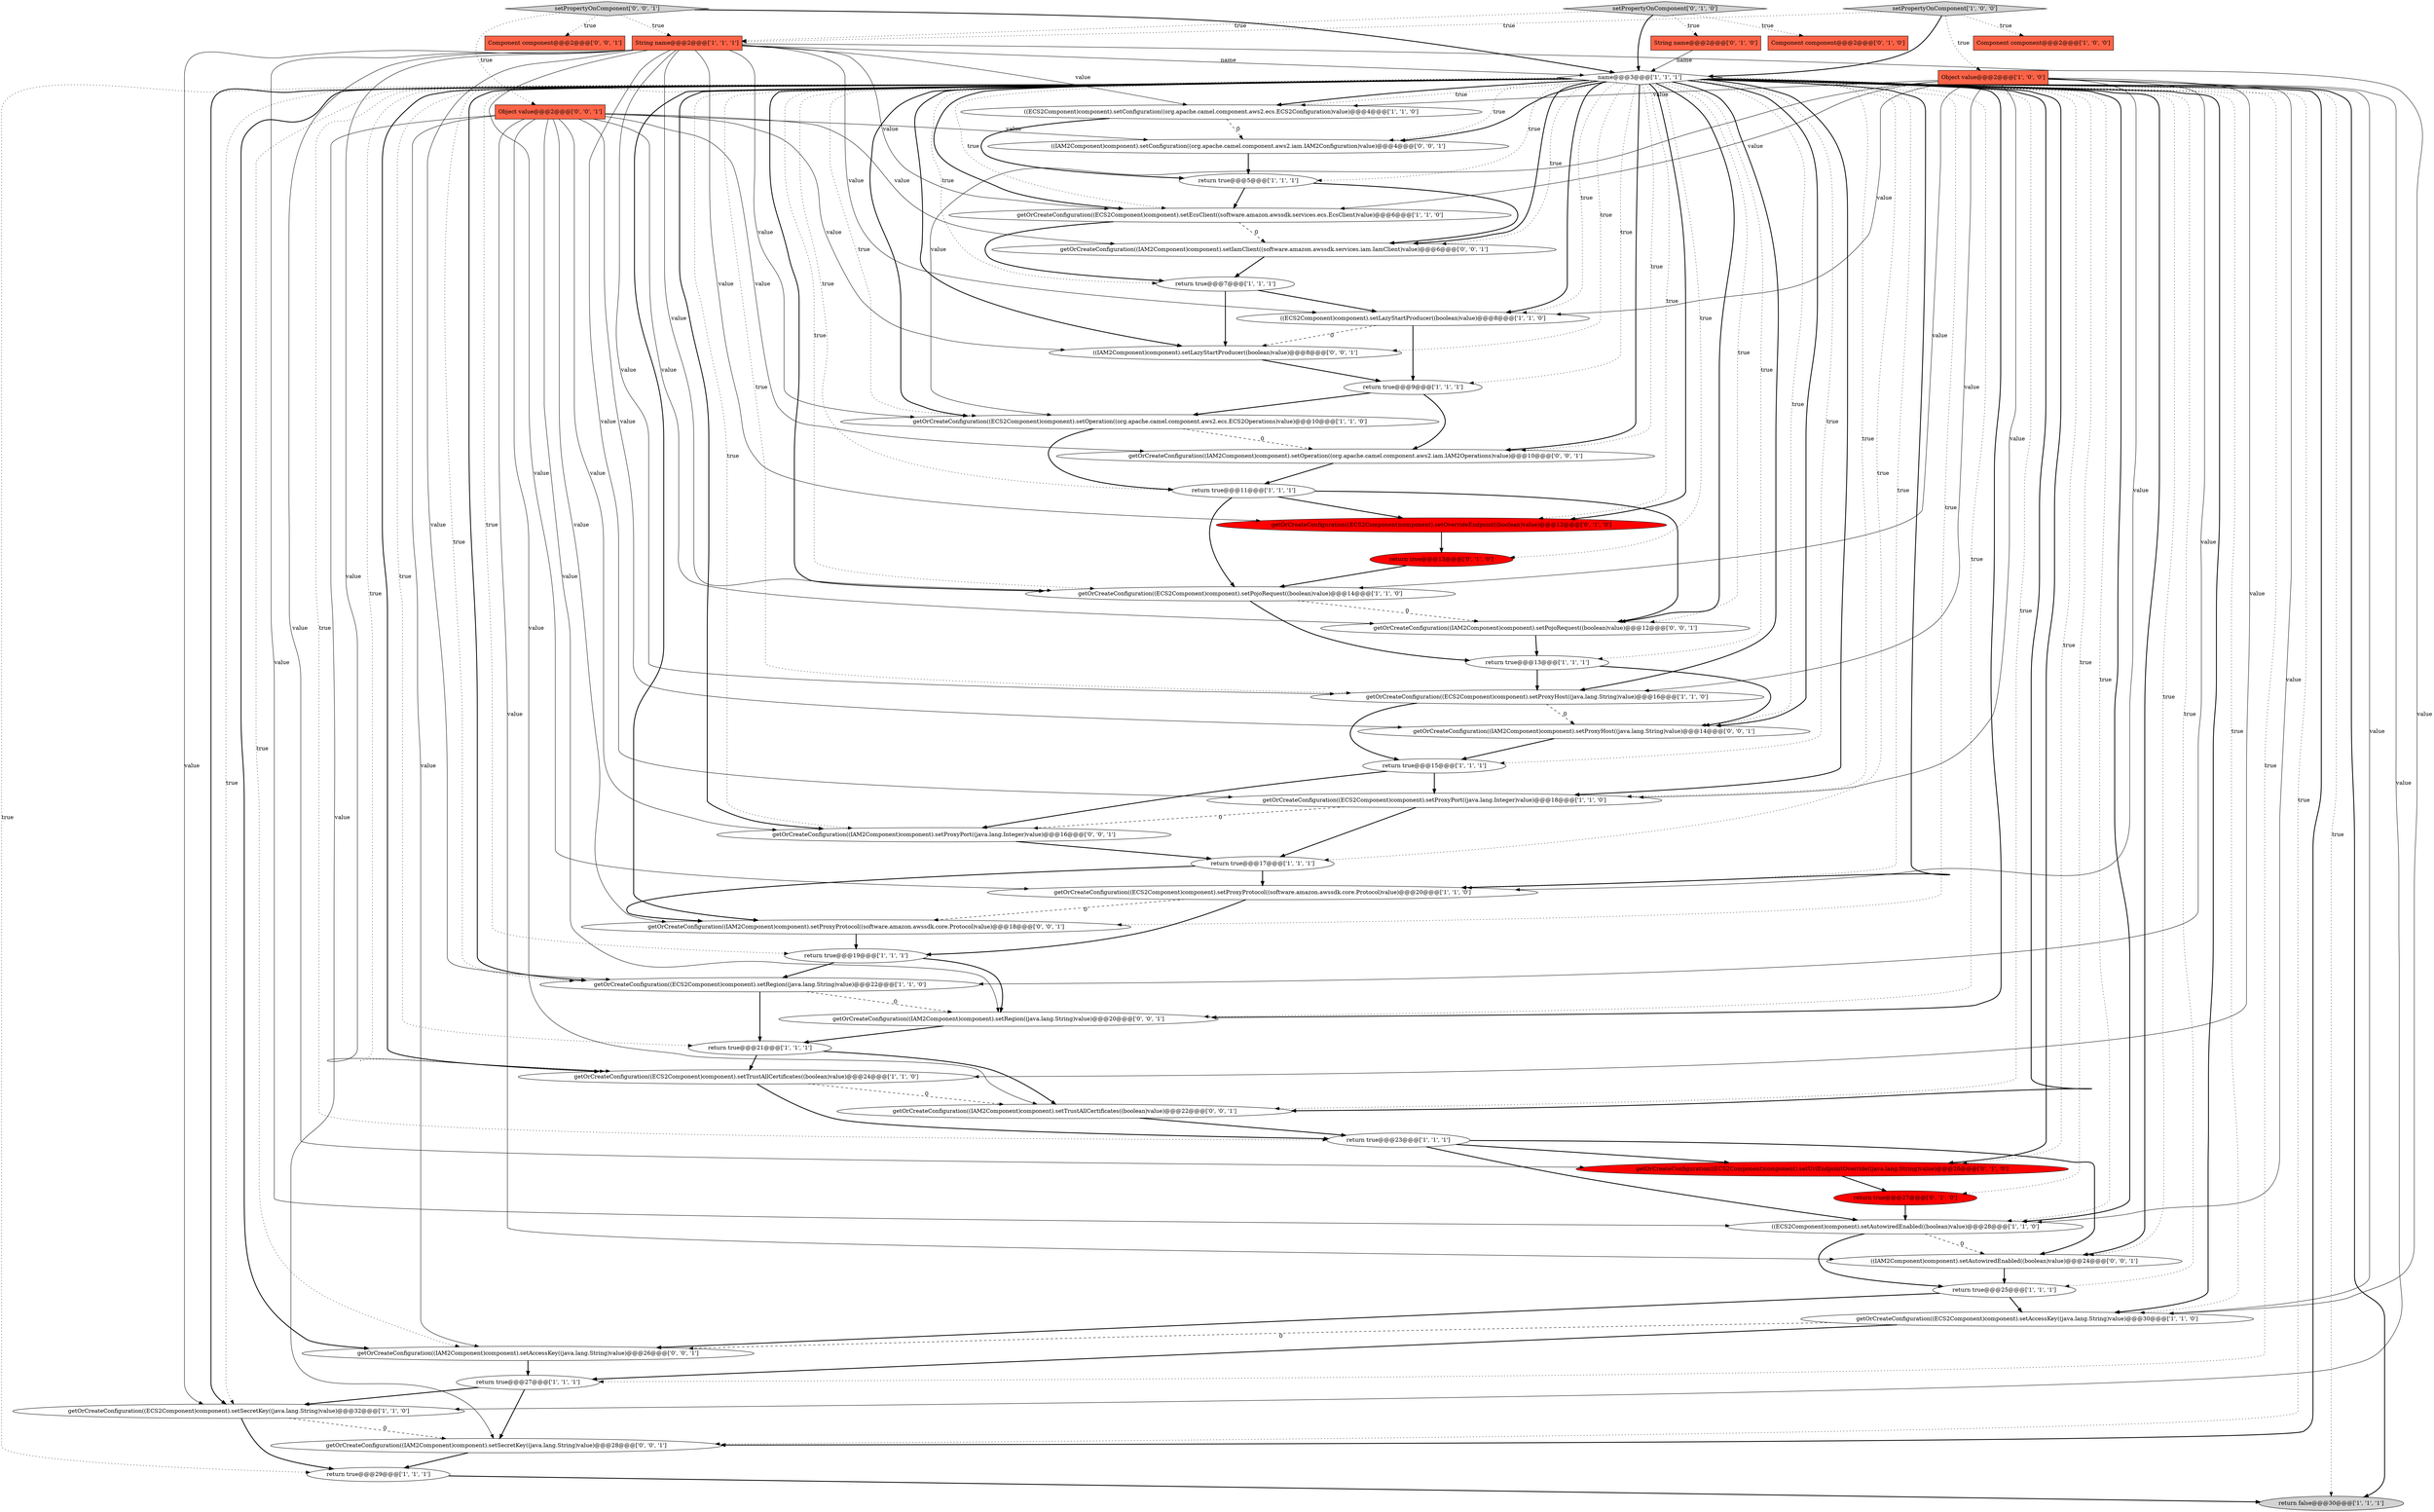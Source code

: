 digraph {
30 [style = filled, label = "return true@@@7@@@['1', '1', '1']", fillcolor = white, shape = ellipse image = "AAA0AAABBB1BBB"];
6 [style = filled, label = "return true@@@27@@@['1', '1', '1']", fillcolor = white, shape = ellipse image = "AAA0AAABBB1BBB"];
0 [style = filled, label = "((ECS2Component)component).setLazyStartProducer((boolean)value)@@@8@@@['1', '1', '0']", fillcolor = white, shape = ellipse image = "AAA0AAABBB1BBB"];
34 [style = filled, label = "getOrCreateConfiguration((ECS2Component)component).setOverrideEndpoint((boolean)value)@@@12@@@['0', '1', '0']", fillcolor = red, shape = ellipse image = "AAA1AAABBB2BBB"];
22 [style = filled, label = "return true@@@11@@@['1', '1', '1']", fillcolor = white, shape = ellipse image = "AAA0AAABBB1BBB"];
37 [style = filled, label = "String name@@@2@@@['0', '1', '0']", fillcolor = tomato, shape = box image = "AAA0AAABBB2BBB"];
3 [style = filled, label = "return true@@@29@@@['1', '1', '1']", fillcolor = white, shape = ellipse image = "AAA0AAABBB1BBB"];
44 [style = filled, label = "((IAM2Component)component).setLazyStartProducer((boolean)value)@@@8@@@['0', '0', '1']", fillcolor = white, shape = ellipse image = "AAA0AAABBB3BBB"];
16 [style = filled, label = "((ECS2Component)component).setAutowiredEnabled((boolean)value)@@@28@@@['1', '1', '0']", fillcolor = white, shape = ellipse image = "AAA0AAABBB1BBB"];
13 [style = filled, label = "return true@@@21@@@['1', '1', '1']", fillcolor = white, shape = ellipse image = "AAA0AAABBB1BBB"];
51 [style = filled, label = "getOrCreateConfiguration((IAM2Component)component).setRegion((java.lang.String)value)@@@20@@@['0', '0', '1']", fillcolor = white, shape = ellipse image = "AAA0AAABBB3BBB"];
35 [style = filled, label = "getOrCreateConfiguration((ECS2Component)component).setUriEndpointOverride((java.lang.String)value)@@@26@@@['0', '1', '0']", fillcolor = red, shape = ellipse image = "AAA1AAABBB2BBB"];
38 [style = filled, label = "Component component@@@2@@@['0', '1', '0']", fillcolor = tomato, shape = box image = "AAA0AAABBB2BBB"];
14 [style = filled, label = "getOrCreateConfiguration((ECS2Component)component).setTrustAllCertificates((boolean)value)@@@24@@@['1', '1', '0']", fillcolor = white, shape = ellipse image = "AAA0AAABBB1BBB"];
24 [style = filled, label = "getOrCreateConfiguration((ECS2Component)component).setPojoRequest((boolean)value)@@@14@@@['1', '1', '0']", fillcolor = white, shape = ellipse image = "AAA0AAABBB1BBB"];
1 [style = filled, label = "getOrCreateConfiguration((ECS2Component)component).setEcsClient((software.amazon.awssdk.services.ecs.EcsClient)value)@@@6@@@['1', '1', '0']", fillcolor = white, shape = ellipse image = "AAA0AAABBB1BBB"];
29 [style = filled, label = "setPropertyOnComponent['1', '0', '0']", fillcolor = lightgray, shape = diamond image = "AAA0AAABBB1BBB"];
40 [style = filled, label = "getOrCreateConfiguration((IAM2Component)component).setIamClient((software.amazon.awssdk.services.iam.IamClient)value)@@@6@@@['0', '0', '1']", fillcolor = white, shape = ellipse image = "AAA0AAABBB3BBB"];
2 [style = filled, label = "return true@@@17@@@['1', '1', '1']", fillcolor = white, shape = ellipse image = "AAA0AAABBB1BBB"];
28 [style = filled, label = "String name@@@2@@@['1', '1', '1']", fillcolor = tomato, shape = box image = "AAA0AAABBB1BBB"];
27 [style = filled, label = "getOrCreateConfiguration((ECS2Component)component).setProxyHost((java.lang.String)value)@@@16@@@['1', '1', '0']", fillcolor = white, shape = ellipse image = "AAA0AAABBB1BBB"];
45 [style = filled, label = "Object value@@@2@@@['0', '0', '1']", fillcolor = tomato, shape = box image = "AAA0AAABBB3BBB"];
7 [style = filled, label = "Object value@@@2@@@['1', '0', '0']", fillcolor = tomato, shape = box image = "AAA0AAABBB1BBB"];
36 [style = filled, label = "return true@@@27@@@['0', '1', '0']", fillcolor = red, shape = ellipse image = "AAA1AAABBB2BBB"];
47 [style = filled, label = "getOrCreateConfiguration((IAM2Component)component).setProxyHost((java.lang.String)value)@@@14@@@['0', '0', '1']", fillcolor = white, shape = ellipse image = "AAA0AAABBB3BBB"];
49 [style = filled, label = "getOrCreateConfiguration((IAM2Component)component).setProxyProtocol((software.amazon.awssdk.core.Protocol)value)@@@18@@@['0', '0', '1']", fillcolor = white, shape = ellipse image = "AAA0AAABBB3BBB"];
17 [style = filled, label = "getOrCreateConfiguration((ECS2Component)component).setRegion((java.lang.String)value)@@@22@@@['1', '1', '0']", fillcolor = white, shape = ellipse image = "AAA0AAABBB1BBB"];
26 [style = filled, label = "getOrCreateConfiguration((ECS2Component)component).setSecretKey((java.lang.String)value)@@@32@@@['1', '1', '0']", fillcolor = white, shape = ellipse image = "AAA0AAABBB1BBB"];
32 [style = filled, label = "return true@@@13@@@['0', '1', '0']", fillcolor = red, shape = ellipse image = "AAA1AAABBB2BBB"];
53 [style = filled, label = "getOrCreateConfiguration((IAM2Component)component).setPojoRequest((boolean)value)@@@12@@@['0', '0', '1']", fillcolor = white, shape = ellipse image = "AAA0AAABBB3BBB"];
11 [style = filled, label = "return true@@@5@@@['1', '1', '1']", fillcolor = white, shape = ellipse image = "AAA0AAABBB1BBB"];
19 [style = filled, label = "return true@@@19@@@['1', '1', '1']", fillcolor = white, shape = ellipse image = "AAA0AAABBB1BBB"];
23 [style = filled, label = "Component component@@@2@@@['1', '0', '0']", fillcolor = tomato, shape = box image = "AAA0AAABBB1BBB"];
54 [style = filled, label = "getOrCreateConfiguration((IAM2Component)component).setOperation((org.apache.camel.component.aws2.iam.IAM2Operations)value)@@@10@@@['0', '0', '1']", fillcolor = white, shape = ellipse image = "AAA0AAABBB3BBB"];
42 [style = filled, label = "getOrCreateConfiguration((IAM2Component)component).setTrustAllCertificates((boolean)value)@@@22@@@['0', '0', '1']", fillcolor = white, shape = ellipse image = "AAA0AAABBB3BBB"];
20 [style = filled, label = "return true@@@13@@@['1', '1', '1']", fillcolor = white, shape = ellipse image = "AAA0AAABBB1BBB"];
43 [style = filled, label = "setPropertyOnComponent['0', '0', '1']", fillcolor = lightgray, shape = diamond image = "AAA0AAABBB3BBB"];
48 [style = filled, label = "getOrCreateConfiguration((IAM2Component)component).setSecretKey((java.lang.String)value)@@@28@@@['0', '0', '1']", fillcolor = white, shape = ellipse image = "AAA0AAABBB3BBB"];
5 [style = filled, label = "return true@@@23@@@['1', '1', '1']", fillcolor = white, shape = ellipse image = "AAA0AAABBB1BBB"];
4 [style = filled, label = "return false@@@30@@@['1', '1', '1']", fillcolor = lightgray, shape = ellipse image = "AAA0AAABBB1BBB"];
21 [style = filled, label = "((ECS2Component)component).setConfiguration((org.apache.camel.component.aws2.ecs.ECS2Configuration)value)@@@4@@@['1', '1', '0']", fillcolor = white, shape = ellipse image = "AAA0AAABBB1BBB"];
50 [style = filled, label = "Component component@@@2@@@['0', '0', '1']", fillcolor = tomato, shape = box image = "AAA0AAABBB3BBB"];
8 [style = filled, label = "getOrCreateConfiguration((ECS2Component)component).setProxyPort((java.lang.Integer)value)@@@18@@@['1', '1', '0']", fillcolor = white, shape = ellipse image = "AAA0AAABBB1BBB"];
31 [style = filled, label = "getOrCreateConfiguration((ECS2Component)component).setProxyProtocol((software.amazon.awssdk.core.Protocol)value)@@@20@@@['1', '1', '0']", fillcolor = white, shape = ellipse image = "AAA0AAABBB1BBB"];
33 [style = filled, label = "setPropertyOnComponent['0', '1', '0']", fillcolor = lightgray, shape = diamond image = "AAA0AAABBB2BBB"];
9 [style = filled, label = "getOrCreateConfiguration((ECS2Component)component).setOperation((org.apache.camel.component.aws2.ecs.ECS2Operations)value)@@@10@@@['1', '1', '0']", fillcolor = white, shape = ellipse image = "AAA0AAABBB1BBB"];
39 [style = filled, label = "getOrCreateConfiguration((IAM2Component)component).setAccessKey((java.lang.String)value)@@@26@@@['0', '0', '1']", fillcolor = white, shape = ellipse image = "AAA0AAABBB3BBB"];
10 [style = filled, label = "name@@@3@@@['1', '1', '1']", fillcolor = white, shape = diamond image = "AAA0AAABBB1BBB"];
46 [style = filled, label = "((IAM2Component)component).setConfiguration((org.apache.camel.component.aws2.iam.IAM2Configuration)value)@@@4@@@['0', '0', '1']", fillcolor = white, shape = ellipse image = "AAA0AAABBB3BBB"];
12 [style = filled, label = "getOrCreateConfiguration((ECS2Component)component).setAccessKey((java.lang.String)value)@@@30@@@['1', '1', '0']", fillcolor = white, shape = ellipse image = "AAA0AAABBB1BBB"];
41 [style = filled, label = "((IAM2Component)component).setAutowiredEnabled((boolean)value)@@@24@@@['0', '0', '1']", fillcolor = white, shape = ellipse image = "AAA0AAABBB3BBB"];
15 [style = filled, label = "return true@@@9@@@['1', '1', '1']", fillcolor = white, shape = ellipse image = "AAA0AAABBB1BBB"];
52 [style = filled, label = "getOrCreateConfiguration((IAM2Component)component).setProxyPort((java.lang.Integer)value)@@@16@@@['0', '0', '1']", fillcolor = white, shape = ellipse image = "AAA0AAABBB3BBB"];
25 [style = filled, label = "return true@@@15@@@['1', '1', '1']", fillcolor = white, shape = ellipse image = "AAA0AAABBB1BBB"];
18 [style = filled, label = "return true@@@25@@@['1', '1', '1']", fillcolor = white, shape = ellipse image = "AAA0AAABBB1BBB"];
10->8 [style = dotted, label="true"];
10->49 [style = dotted, label="true"];
10->44 [style = dotted, label="true"];
48->3 [style = bold, label=""];
25->52 [style = bold, label=""];
7->17 [style = solid, label="value"];
28->12 [style = solid, label="value"];
10->24 [style = bold, label=""];
10->54 [style = bold, label=""];
0->44 [style = dashed, label="0"];
10->31 [style = dotted, label="true"];
10->34 [style = dotted, label="true"];
33->28 [style = dotted, label="true"];
15->54 [style = bold, label=""];
7->26 [style = solid, label="value"];
10->53 [style = bold, label=""];
10->3 [style = dotted, label="true"];
10->52 [style = dotted, label="true"];
10->35 [style = bold, label=""];
7->9 [style = solid, label="value"];
44->15 [style = bold, label=""];
10->17 [style = bold, label=""];
29->23 [style = dotted, label="true"];
39->6 [style = bold, label=""];
1->30 [style = bold, label=""];
10->41 [style = bold, label=""];
28->21 [style = solid, label="value"];
10->30 [style = dotted, label="true"];
3->4 [style = bold, label=""];
10->32 [style = dotted, label="true"];
0->15 [style = bold, label=""];
45->42 [style = solid, label="value"];
20->27 [style = bold, label=""];
1->40 [style = dashed, label="0"];
10->42 [style = dotted, label="true"];
45->48 [style = solid, label="value"];
10->47 [style = dotted, label="true"];
10->8 [style = bold, label=""];
10->39 [style = bold, label=""];
2->49 [style = bold, label=""];
10->20 [style = dotted, label="true"];
10->12 [style = bold, label=""];
7->21 [style = solid, label="value"];
34->32 [style = bold, label=""];
10->1 [style = dotted, label="true"];
10->4 [style = dotted, label="true"];
33->37 [style = dotted, label="true"];
7->24 [style = solid, label="value"];
10->16 [style = dotted, label="true"];
28->26 [style = solid, label="value"];
13->14 [style = bold, label=""];
27->25 [style = bold, label=""];
45->40 [style = solid, label="value"];
2->31 [style = bold, label=""];
10->18 [style = dotted, label="true"];
28->34 [style = solid, label="value"];
10->6 [style = dotted, label="true"];
45->51 [style = solid, label="value"];
10->51 [style = bold, label=""];
10->31 [style = bold, label=""];
10->14 [style = bold, label=""];
45->52 [style = solid, label="value"];
10->39 [style = dotted, label="true"];
18->12 [style = bold, label=""];
53->20 [style = bold, label=""];
10->48 [style = bold, label=""];
10->26 [style = bold, label=""];
10->21 [style = bold, label=""];
28->1 [style = solid, label="value"];
24->20 [style = bold, label=""];
16->41 [style = dashed, label="0"];
10->25 [style = dotted, label="true"];
47->25 [style = bold, label=""];
10->34 [style = bold, label=""];
10->44 [style = bold, label=""];
21->11 [style = bold, label=""];
15->9 [style = bold, label=""];
10->24 [style = dotted, label="true"];
10->0 [style = bold, label=""];
43->28 [style = dotted, label="true"];
14->42 [style = dashed, label="0"];
28->35 [style = solid, label="value"];
36->16 [style = bold, label=""];
10->0 [style = dotted, label="true"];
10->26 [style = dotted, label="true"];
43->10 [style = bold, label=""];
28->14 [style = solid, label="value"];
33->38 [style = dotted, label="true"];
45->47 [style = solid, label="value"];
10->1 [style = bold, label=""];
45->53 [style = solid, label="value"];
10->49 [style = bold, label=""];
31->49 [style = dashed, label="0"];
28->31 [style = solid, label="value"];
27->47 [style = dashed, label="0"];
30->44 [style = bold, label=""];
12->39 [style = dashed, label="0"];
6->48 [style = bold, label=""];
9->22 [style = bold, label=""];
7->8 [style = solid, label="value"];
21->46 [style = dashed, label="0"];
16->18 [style = bold, label=""];
6->26 [style = bold, label=""];
7->12 [style = solid, label="value"];
13->42 [style = bold, label=""];
28->0 [style = solid, label="value"];
26->3 [style = bold, label=""];
29->7 [style = dotted, label="true"];
7->31 [style = solid, label="value"];
7->14 [style = solid, label="value"];
10->41 [style = dotted, label="true"];
19->17 [style = bold, label=""];
10->9 [style = dotted, label="true"];
54->22 [style = bold, label=""];
51->13 [style = bold, label=""];
10->35 [style = dotted, label="true"];
10->17 [style = dotted, label="true"];
5->16 [style = bold, label=""];
17->51 [style = dashed, label="0"];
28->8 [style = solid, label="value"];
45->49 [style = solid, label="value"];
29->28 [style = dotted, label="true"];
10->13 [style = dotted, label="true"];
10->16 [style = bold, label=""];
10->11 [style = dotted, label="true"];
10->2 [style = dotted, label="true"];
8->2 [style = bold, label=""];
10->19 [style = dotted, label="true"];
45->39 [style = solid, label="value"];
18->39 [style = bold, label=""];
28->9 [style = solid, label="value"];
49->19 [style = bold, label=""];
10->51 [style = dotted, label="true"];
10->40 [style = bold, label=""];
29->10 [style = bold, label=""];
40->30 [style = bold, label=""];
7->27 [style = solid, label="value"];
10->9 [style = bold, label=""];
30->0 [style = bold, label=""];
17->13 [style = bold, label=""];
19->51 [style = bold, label=""];
41->18 [style = bold, label=""];
10->40 [style = dotted, label="true"];
31->19 [style = bold, label=""];
5->35 [style = bold, label=""];
10->46 [style = dotted, label="true"];
8->52 [style = dashed, label="0"];
45->44 [style = solid, label="value"];
7->1 [style = solid, label="value"];
26->48 [style = dashed, label="0"];
14->5 [style = bold, label=""];
10->12 [style = dotted, label="true"];
43->50 [style = dotted, label="true"];
28->17 [style = solid, label="value"];
11->1 [style = bold, label=""];
37->10 [style = solid, label="name"];
10->27 [style = bold, label=""];
10->53 [style = dotted, label="true"];
10->46 [style = bold, label=""];
7->0 [style = solid, label="value"];
7->16 [style = solid, label="value"];
28->24 [style = solid, label="value"];
33->10 [style = bold, label=""];
52->2 [style = bold, label=""];
28->27 [style = solid, label="value"];
10->5 [style = dotted, label="true"];
12->6 [style = bold, label=""];
11->40 [style = bold, label=""];
10->52 [style = bold, label=""];
20->47 [style = bold, label=""];
46->11 [style = bold, label=""];
10->14 [style = dotted, label="true"];
10->15 [style = dotted, label="true"];
45->46 [style = solid, label="value"];
10->36 [style = dotted, label="true"];
24->53 [style = dashed, label="0"];
22->53 [style = bold, label=""];
5->41 [style = bold, label=""];
10->42 [style = bold, label=""];
43->45 [style = dotted, label="true"];
22->34 [style = bold, label=""];
10->47 [style = bold, label=""];
10->4 [style = bold, label=""];
28->10 [style = solid, label="name"];
10->22 [style = dotted, label="true"];
10->54 [style = dotted, label="true"];
10->48 [style = dotted, label="true"];
25->8 [style = bold, label=""];
45->54 [style = solid, label="value"];
10->27 [style = dotted, label="true"];
42->5 [style = bold, label=""];
22->24 [style = bold, label=""];
35->36 [style = bold, label=""];
45->41 [style = solid, label="value"];
10->21 [style = dotted, label="true"];
32->24 [style = bold, label=""];
9->54 [style = dashed, label="0"];
28->16 [style = solid, label="value"];
}
